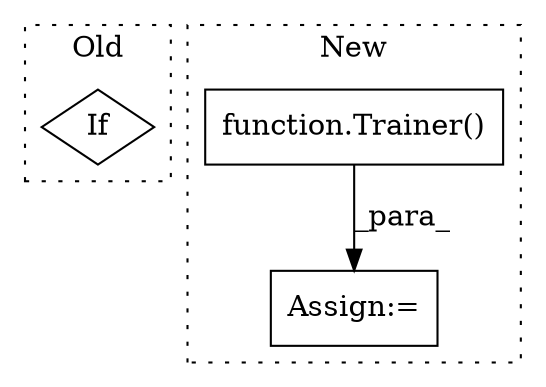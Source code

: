 digraph G {
subgraph cluster0 {
1 [label="If" a="96" s="2817" l="3" shape="diamond"];
label = "Old";
style="dotted";
}
subgraph cluster1 {
2 [label="function.Trainer()" a="75" s="3259" l="21" shape="box"];
3 [label="Assign:=" a="68" s="3256" l="3" shape="box"];
label = "New";
style="dotted";
}
2 -> 3 [label="_para_"];
}